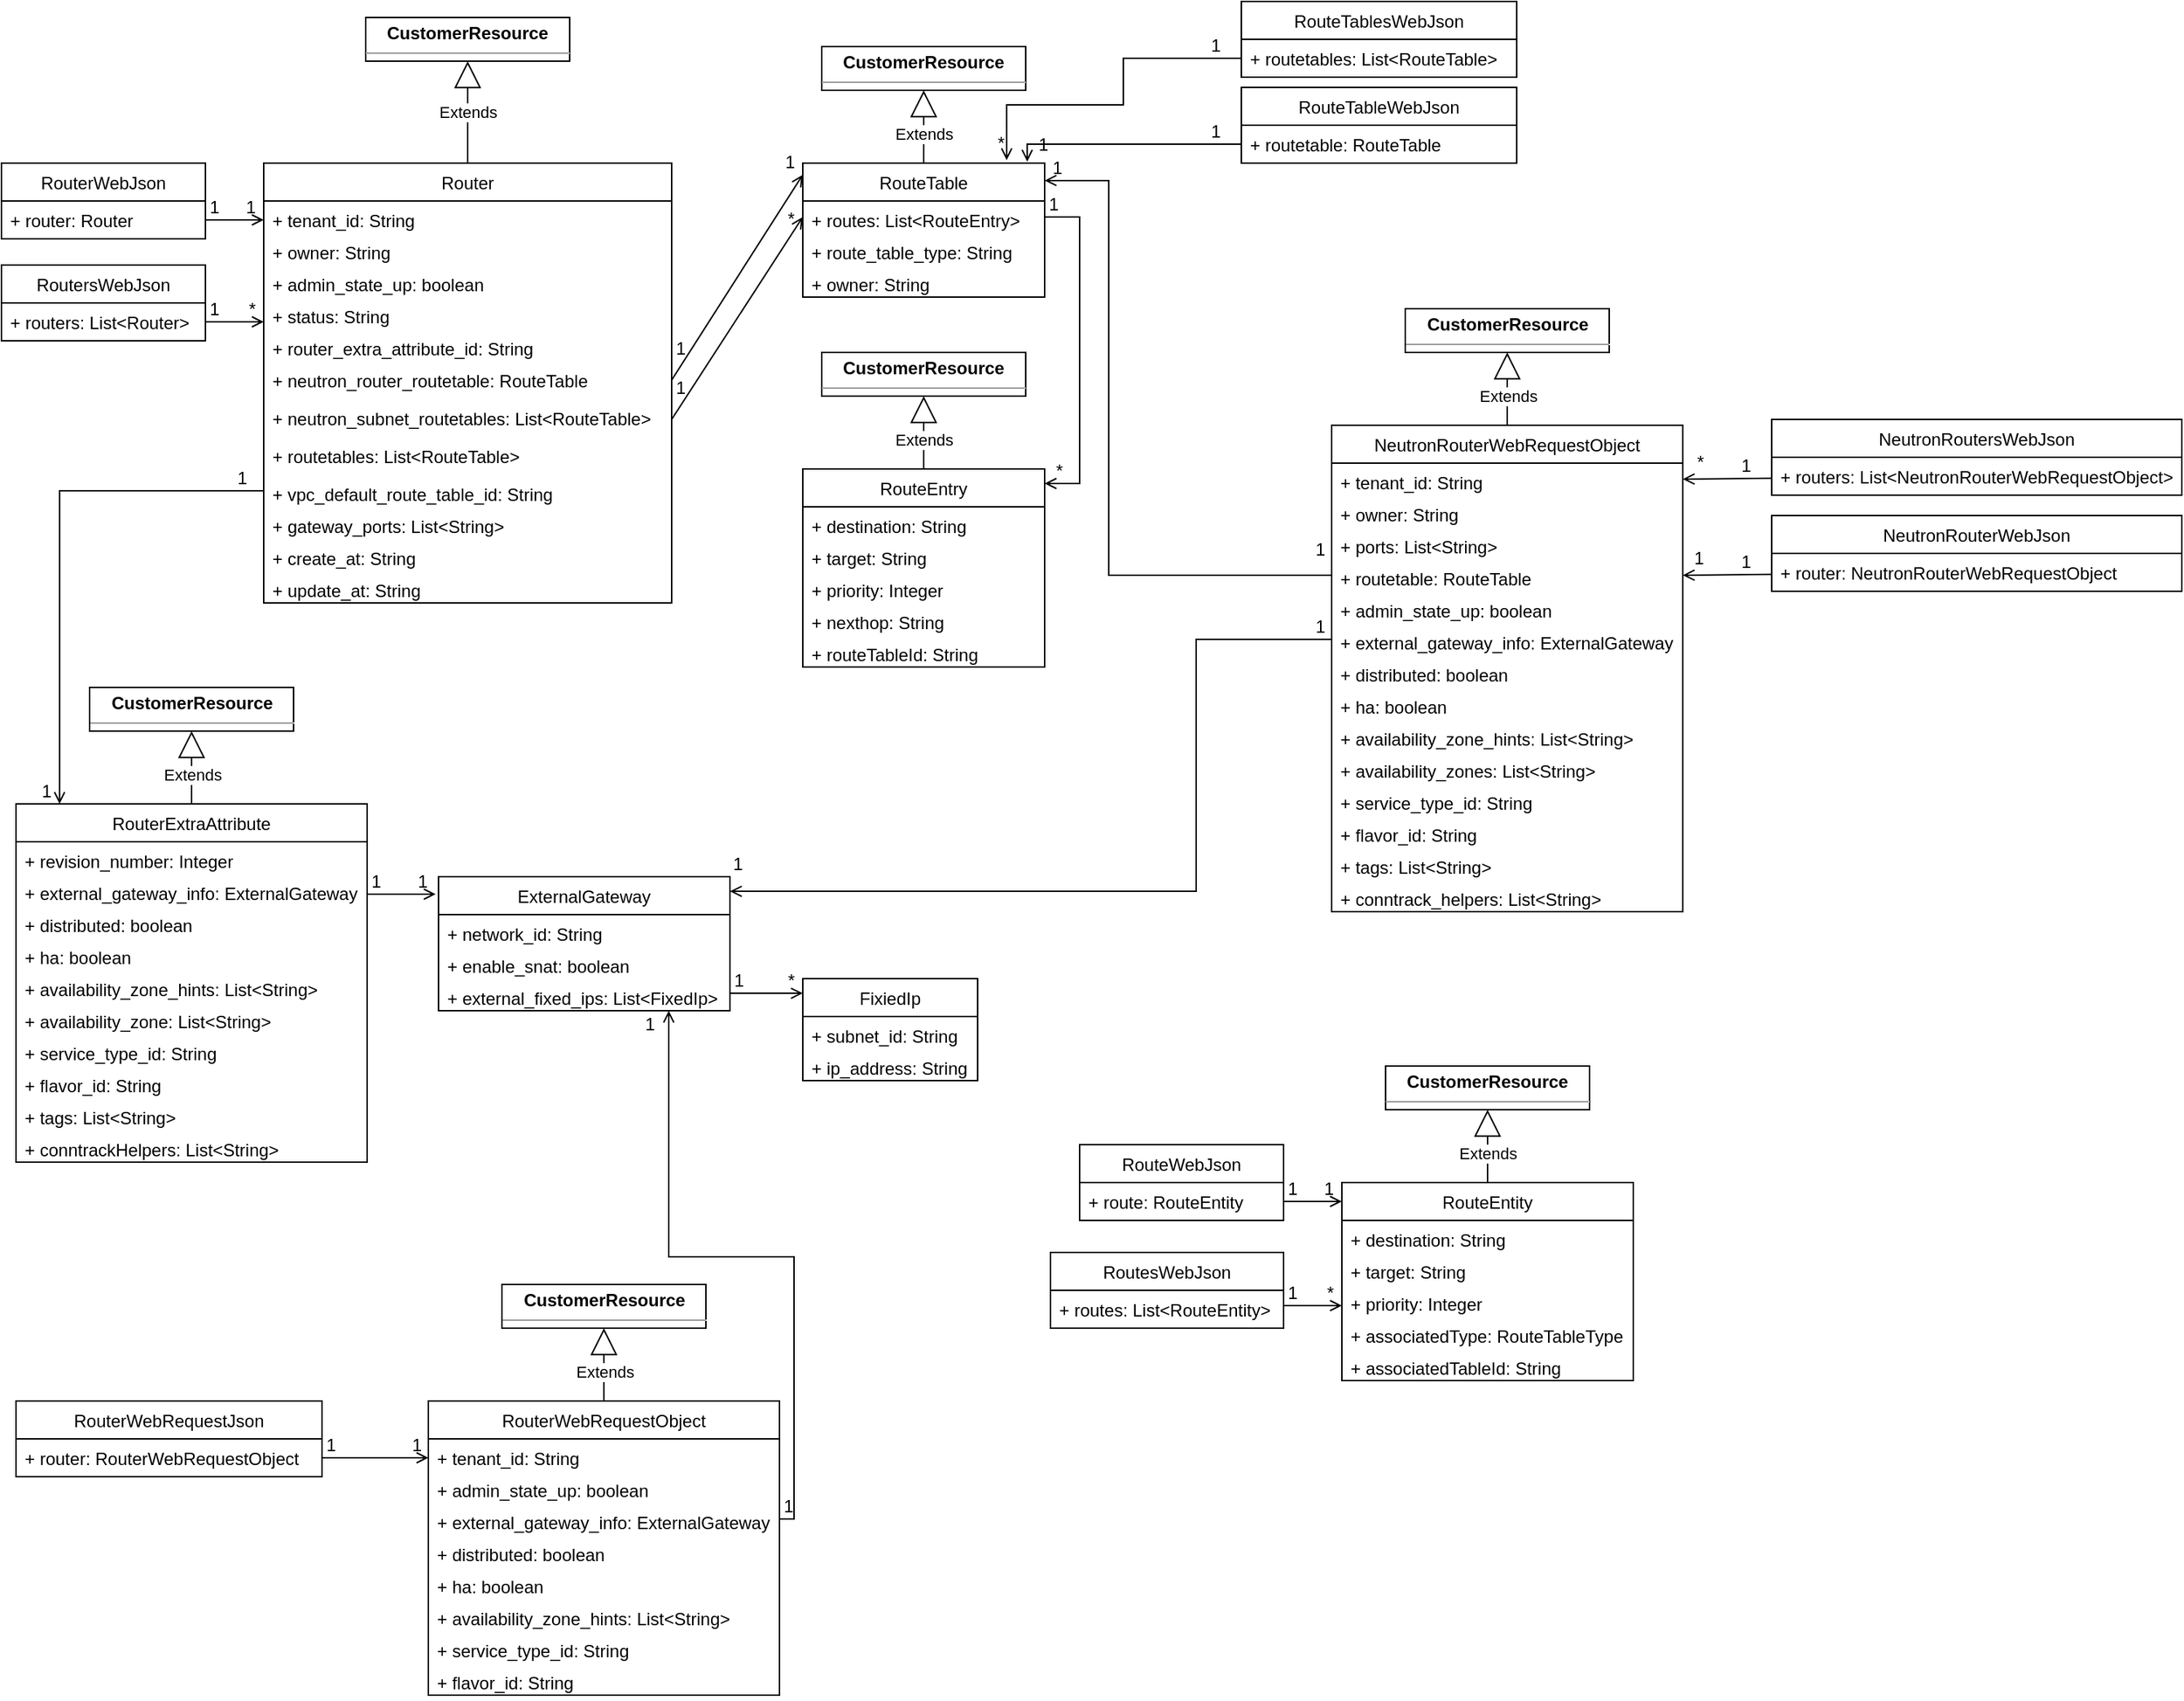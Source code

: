 <mxfile version="13.10.6" type="github">
  <diagram id="DPUrBqZssIUUh1KCcO0Q" name="Page-1">
    <mxGraphModel dx="739" dy="617" grid="1" gridSize="10" guides="1" tooltips="1" connect="1" arrows="1" fold="1" page="1" pageScale="1" pageWidth="850" pageHeight="1100" math="0" shadow="0">
      <root>
        <mxCell id="0" />
        <mxCell id="1" parent="0" />
        <mxCell id="jv4LJTuieP90ry7Ivdzs-1" value="Router" style="swimlane;fontStyle=0;childLayout=stackLayout;horizontal=1;startSize=26;fillColor=none;horizontalStack=0;resizeParent=1;resizeParentMax=0;resizeLast=0;collapsible=1;marginBottom=0;" parent="1" vertex="1">
          <mxGeometry x="220" y="120" width="280" height="302" as="geometry">
            <mxRectangle x="290" y="120" width="80" height="26" as="alternateBounds" />
          </mxGeometry>
        </mxCell>
        <mxCell id="jv4LJTuieP90ry7Ivdzs-8" value="+ tenant_id: String&#xa;" style="text;strokeColor=none;fillColor=none;align=left;verticalAlign=top;spacingLeft=4;spacingRight=4;overflow=hidden;rotatable=0;points=[[0,0.5],[1,0.5]];portConstraint=eastwest;" parent="jv4LJTuieP90ry7Ivdzs-1" vertex="1">
          <mxGeometry y="26" width="280" height="22" as="geometry" />
        </mxCell>
        <mxCell id="jv4LJTuieP90ry7Ivdzs-5" value="+ owner: String&#xa;" style="text;strokeColor=none;fillColor=none;align=left;verticalAlign=top;spacingLeft=4;spacingRight=4;overflow=hidden;rotatable=0;points=[[0,0.5],[1,0.5]];portConstraint=eastwest;" parent="jv4LJTuieP90ry7Ivdzs-1" vertex="1">
          <mxGeometry y="48" width="280" height="22" as="geometry" />
        </mxCell>
        <mxCell id="jv4LJTuieP90ry7Ivdzs-10" value="+ admin_state_up: boolean&#xa;" style="text;strokeColor=none;fillColor=none;align=left;verticalAlign=top;spacingLeft=4;spacingRight=4;overflow=hidden;rotatable=0;points=[[0,0.5],[1,0.5]];portConstraint=eastwest;" parent="jv4LJTuieP90ry7Ivdzs-1" vertex="1">
          <mxGeometry y="70" width="280" height="22" as="geometry" />
        </mxCell>
        <mxCell id="jv4LJTuieP90ry7Ivdzs-9" value="+ status: String&#xa;" style="text;strokeColor=none;fillColor=none;align=left;verticalAlign=top;spacingLeft=4;spacingRight=4;overflow=hidden;rotatable=0;points=[[0,0.5],[1,0.5]];portConstraint=eastwest;" parent="jv4LJTuieP90ry7Ivdzs-1" vertex="1">
          <mxGeometry y="92" width="280" height="22" as="geometry" />
        </mxCell>
        <mxCell id="jv4LJTuieP90ry7Ivdzs-6" value="+ router_extra_attribute_id: String&#xa;" style="text;strokeColor=none;fillColor=none;align=left;verticalAlign=top;spacingLeft=4;spacingRight=4;overflow=hidden;rotatable=0;points=[[0,0.5],[1,0.5]];portConstraint=eastwest;" parent="jv4LJTuieP90ry7Ivdzs-1" vertex="1">
          <mxGeometry y="114" width="280" height="22" as="geometry" />
        </mxCell>
        <mxCell id="jv4LJTuieP90ry7Ivdzs-2" value="+ neutron_router_routetable: RouteTable" style="text;strokeColor=none;fillColor=none;align=left;verticalAlign=top;spacingLeft=4;spacingRight=4;overflow=hidden;rotatable=0;points=[[0,0.5],[1,0.5]];portConstraint=eastwest;" parent="jv4LJTuieP90ry7Ivdzs-1" vertex="1">
          <mxGeometry y="136" width="280" height="26" as="geometry" />
        </mxCell>
        <mxCell id="jv4LJTuieP90ry7Ivdzs-3" value="+ neutron_subnet_routetables: List&lt;RouteTable&gt;" style="text;strokeColor=none;fillColor=none;align=left;verticalAlign=top;spacingLeft=4;spacingRight=4;overflow=hidden;rotatable=0;points=[[0,0.5],[1,0.5]];portConstraint=eastwest;" parent="jv4LJTuieP90ry7Ivdzs-1" vertex="1">
          <mxGeometry y="162" width="280" height="26" as="geometry" />
        </mxCell>
        <mxCell id="Ilx6_ivtB0a4suYtrnis-4" value="+ routetables: List&lt;RouteTable&gt;" style="text;strokeColor=none;fillColor=none;align=left;verticalAlign=top;spacingLeft=4;spacingRight=4;overflow=hidden;rotatable=0;points=[[0,0.5],[1,0.5]];portConstraint=eastwest;" vertex="1" parent="jv4LJTuieP90ry7Ivdzs-1">
          <mxGeometry y="188" width="280" height="26" as="geometry" />
        </mxCell>
        <mxCell id="jv4LJTuieP90ry7Ivdzs-4" value="+ vpc_default_route_table_id: String&#xa;" style="text;strokeColor=none;fillColor=none;align=left;verticalAlign=top;spacingLeft=4;spacingRight=4;overflow=hidden;rotatable=0;points=[[0,0.5],[1,0.5]];portConstraint=eastwest;" parent="jv4LJTuieP90ry7Ivdzs-1" vertex="1">
          <mxGeometry y="214" width="280" height="22" as="geometry" />
        </mxCell>
        <mxCell id="jv4LJTuieP90ry7Ivdzs-7" value="+ gateway_ports: List&lt;String&gt;&#xa;" style="text;strokeColor=none;fillColor=none;align=left;verticalAlign=top;spacingLeft=4;spacingRight=4;overflow=hidden;rotatable=0;points=[[0,0.5],[1,0.5]];portConstraint=eastwest;" parent="jv4LJTuieP90ry7Ivdzs-1" vertex="1">
          <mxGeometry y="236" width="280" height="22" as="geometry" />
        </mxCell>
        <mxCell id="jv4LJTuieP90ry7Ivdzs-32" value="+ create_at: String&#xa;" style="text;strokeColor=none;fillColor=none;align=left;verticalAlign=top;spacingLeft=4;spacingRight=4;overflow=hidden;rotatable=0;points=[[0,0.5],[1,0.5]];portConstraint=eastwest;" parent="jv4LJTuieP90ry7Ivdzs-1" vertex="1">
          <mxGeometry y="258" width="280" height="22" as="geometry" />
        </mxCell>
        <mxCell id="jv4LJTuieP90ry7Ivdzs-33" value="+ update_at: String&#xa;" style="text;strokeColor=none;fillColor=none;align=left;verticalAlign=top;spacingLeft=4;spacingRight=4;overflow=hidden;rotatable=0;points=[[0,0.5],[1,0.5]];portConstraint=eastwest;" parent="jv4LJTuieP90ry7Ivdzs-1" vertex="1">
          <mxGeometry y="280" width="280" height="22" as="geometry" />
        </mxCell>
        <mxCell id="jv4LJTuieP90ry7Ivdzs-34" value="Extends" style="endArrow=block;endSize=16;endFill=0;html=1;exitX=0.5;exitY=0;exitDx=0;exitDy=0;entryX=0.5;entryY=1;entryDx=0;entryDy=0;" parent="1" source="jv4LJTuieP90ry7Ivdzs-1" target="jv4LJTuieP90ry7Ivdzs-40" edge="1">
          <mxGeometry width="160" relative="1" as="geometry">
            <mxPoint x="230" y="30" as="sourcePoint" />
            <mxPoint x="335" y="40" as="targetPoint" />
          </mxGeometry>
        </mxCell>
        <mxCell id="jv4LJTuieP90ry7Ivdzs-35" value="RouterWebJson" style="swimlane;fontStyle=0;childLayout=stackLayout;horizontal=1;startSize=26;fillColor=none;horizontalStack=0;resizeParent=1;resizeParentMax=0;resizeLast=0;collapsible=1;marginBottom=0;" parent="1" vertex="1">
          <mxGeometry x="40" y="120" width="140" height="52" as="geometry" />
        </mxCell>
        <mxCell id="jv4LJTuieP90ry7Ivdzs-36" value="+ router: Router" style="text;strokeColor=none;fillColor=none;align=left;verticalAlign=top;spacingLeft=4;spacingRight=4;overflow=hidden;rotatable=0;points=[[0,0.5],[1,0.5]];portConstraint=eastwest;" parent="jv4LJTuieP90ry7Ivdzs-35" vertex="1">
          <mxGeometry y="26" width="140" height="26" as="geometry" />
        </mxCell>
        <mxCell id="jv4LJTuieP90ry7Ivdzs-37" value="" style="endArrow=open;shadow=0;strokeWidth=1;rounded=0;endFill=1;edgeStyle=elbowEdgeStyle;elbow=vertical;" parent="1" source="jv4LJTuieP90ry7Ivdzs-36" target="jv4LJTuieP90ry7Ivdzs-1" edge="1">
          <mxGeometry x="0.5" y="41" relative="1" as="geometry">
            <mxPoint x="90" y="200" as="sourcePoint" />
            <mxPoint x="190" y="200" as="targetPoint" />
            <mxPoint x="-40" y="32" as="offset" />
            <Array as="points">
              <mxPoint x="190" y="159" />
              <mxPoint x="180" y="180" />
              <mxPoint x="200" y="159" />
              <mxPoint x="190" y="139" />
              <mxPoint x="210" y="85" />
            </Array>
          </mxGeometry>
        </mxCell>
        <mxCell id="jv4LJTuieP90ry7Ivdzs-38" value="1" style="resizable=0;align=left;verticalAlign=bottom;labelBackgroundColor=none;fontSize=12;" parent="jv4LJTuieP90ry7Ivdzs-37" connectable="0" vertex="1">
          <mxGeometry x="-1" relative="1" as="geometry">
            <mxPoint x="1" as="offset" />
          </mxGeometry>
        </mxCell>
        <mxCell id="jv4LJTuieP90ry7Ivdzs-39" value="1" style="resizable=0;align=right;verticalAlign=bottom;labelBackgroundColor=none;fontSize=12;" parent="jv4LJTuieP90ry7Ivdzs-37" connectable="0" vertex="1">
          <mxGeometry x="1" relative="1" as="geometry">
            <mxPoint x="-4" as="offset" />
          </mxGeometry>
        </mxCell>
        <mxCell id="jv4LJTuieP90ry7Ivdzs-40" value="&lt;p style=&quot;margin: 0px ; margin-top: 4px ; text-align: center&quot;&gt;&lt;b&gt;CustomerResource&lt;/b&gt;&lt;/p&gt;&lt;hr size=&quot;1&quot;&gt;&lt;div style=&quot;height: 2px&quot;&gt;&lt;/div&gt;" style="verticalAlign=top;align=left;overflow=fill;fontSize=12;fontFamily=Helvetica;html=1;" parent="1" vertex="1">
          <mxGeometry x="290" y="20" width="140" height="30" as="geometry" />
        </mxCell>
        <mxCell id="jv4LJTuieP90ry7Ivdzs-41" value="RoutersWebJson" style="swimlane;fontStyle=0;childLayout=stackLayout;horizontal=1;startSize=26;fillColor=none;horizontalStack=0;resizeParent=1;resizeParentMax=0;resizeLast=0;collapsible=1;marginBottom=0;" parent="1" vertex="1">
          <mxGeometry x="40" y="190" width="140" height="52" as="geometry" />
        </mxCell>
        <mxCell id="jv4LJTuieP90ry7Ivdzs-42" value="+ routers: List&lt;Router&gt;" style="text;strokeColor=none;fillColor=none;align=left;verticalAlign=top;spacingLeft=4;spacingRight=4;overflow=hidden;rotatable=0;points=[[0,0.5],[1,0.5]];portConstraint=eastwest;" parent="jv4LJTuieP90ry7Ivdzs-41" vertex="1">
          <mxGeometry y="26" width="140" height="26" as="geometry" />
        </mxCell>
        <mxCell id="jv4LJTuieP90ry7Ivdzs-43" value="" style="endArrow=open;shadow=0;strokeWidth=1;rounded=0;endFill=1;edgeStyle=elbowEdgeStyle;elbow=vertical;" parent="1" source="jv4LJTuieP90ry7Ivdzs-42" edge="1" target="jv4LJTuieP90ry7Ivdzs-9">
          <mxGeometry x="0.5" y="41" relative="1" as="geometry">
            <mxPoint x="190" y="139" as="sourcePoint" />
            <mxPoint x="220" y="229" as="targetPoint" />
            <mxPoint x="-40" y="32" as="offset" />
            <Array as="points">
              <mxPoint x="210" y="229" />
              <mxPoint x="190" y="160" />
              <mxPoint x="210" y="139" />
              <mxPoint x="200" y="119" />
              <mxPoint x="220" y="65" />
            </Array>
          </mxGeometry>
        </mxCell>
        <mxCell id="jv4LJTuieP90ry7Ivdzs-44" value="1" style="resizable=0;align=left;verticalAlign=bottom;labelBackgroundColor=none;fontSize=12;" parent="jv4LJTuieP90ry7Ivdzs-43" connectable="0" vertex="1">
          <mxGeometry x="-1" relative="1" as="geometry">
            <mxPoint x="1" as="offset" />
          </mxGeometry>
        </mxCell>
        <mxCell id="jv4LJTuieP90ry7Ivdzs-45" value="*" style="resizable=0;align=right;verticalAlign=bottom;labelBackgroundColor=none;fontSize=12;" parent="jv4LJTuieP90ry7Ivdzs-43" connectable="0" vertex="1">
          <mxGeometry x="1" relative="1" as="geometry">
            <mxPoint x="-4" as="offset" />
          </mxGeometry>
        </mxCell>
        <mxCell id="jv4LJTuieP90ry7Ivdzs-48" value="RouteTable" style="swimlane;fontStyle=0;childLayout=stackLayout;horizontal=1;startSize=26;fillColor=none;horizontalStack=0;resizeParent=1;resizeParentMax=0;resizeLast=0;collapsible=1;marginBottom=0;" parent="1" vertex="1">
          <mxGeometry x="590" y="120" width="166" height="92" as="geometry">
            <mxRectangle x="290" y="120" width="80" height="26" as="alternateBounds" />
          </mxGeometry>
        </mxCell>
        <mxCell id="jv4LJTuieP90ry7Ivdzs-64" value="+ routes: List&lt;RouteEntry&gt;&#xa;" style="text;strokeColor=none;fillColor=none;align=left;verticalAlign=top;spacingLeft=4;spacingRight=4;overflow=hidden;rotatable=0;points=[[0,0.5],[1,0.5]];portConstraint=eastwest;" parent="jv4LJTuieP90ry7Ivdzs-48" vertex="1">
          <mxGeometry y="26" width="166" height="22" as="geometry" />
        </mxCell>
        <mxCell id="jv4LJTuieP90ry7Ivdzs-49" value="+ route_table_type: String&#xa;" style="text;strokeColor=none;fillColor=none;align=left;verticalAlign=top;spacingLeft=4;spacingRight=4;overflow=hidden;rotatable=0;points=[[0,0.5],[1,0.5]];portConstraint=eastwest;" parent="jv4LJTuieP90ry7Ivdzs-48" vertex="1">
          <mxGeometry y="48" width="166" height="22" as="geometry" />
        </mxCell>
        <mxCell id="jv4LJTuieP90ry7Ivdzs-50" value="+ owner: String&#xa;" style="text;strokeColor=none;fillColor=none;align=left;verticalAlign=top;spacingLeft=4;spacingRight=4;overflow=hidden;rotatable=0;points=[[0,0.5],[1,0.5]];portConstraint=eastwest;" parent="jv4LJTuieP90ry7Ivdzs-48" vertex="1">
          <mxGeometry y="70" width="166" height="22" as="geometry" />
        </mxCell>
        <mxCell id="jv4LJTuieP90ry7Ivdzs-60" value="Extends" style="endArrow=block;endSize=16;endFill=0;html=1;exitX=0.5;exitY=0;exitDx=0;exitDy=0;entryX=0.5;entryY=1;entryDx=0;entryDy=0;" parent="1" source="jv4LJTuieP90ry7Ivdzs-48" target="jv4LJTuieP90ry7Ivdzs-62" edge="1">
          <mxGeometry x="-0.2" width="160" relative="1" as="geometry">
            <mxPoint x="543" y="50" as="sourcePoint" />
            <mxPoint x="648" y="60" as="targetPoint" />
            <mxPoint as="offset" />
          </mxGeometry>
        </mxCell>
        <mxCell id="jv4LJTuieP90ry7Ivdzs-62" value="&lt;p style=&quot;margin: 0px ; margin-top: 4px ; text-align: center&quot;&gt;&lt;b&gt;CustomerResource&lt;/b&gt;&lt;/p&gt;&lt;hr size=&quot;1&quot;&gt;&lt;div style=&quot;height: 2px&quot;&gt;&lt;/div&gt;" style="verticalAlign=top;align=left;overflow=fill;fontSize=12;fontFamily=Helvetica;html=1;" parent="1" vertex="1">
          <mxGeometry x="603" y="40" width="140" height="30" as="geometry" />
        </mxCell>
        <mxCell id="jv4LJTuieP90ry7Ivdzs-65" value="RouteEntry" style="swimlane;fontStyle=0;childLayout=stackLayout;horizontal=1;startSize=26;fillColor=none;horizontalStack=0;resizeParent=1;resizeParentMax=0;resizeLast=0;collapsible=1;marginBottom=0;" parent="1" vertex="1">
          <mxGeometry x="590" y="330" width="166" height="136" as="geometry">
            <mxRectangle x="290" y="120" width="80" height="26" as="alternateBounds" />
          </mxGeometry>
        </mxCell>
        <mxCell id="jv4LJTuieP90ry7Ivdzs-66" value="+ destination: String&#xa;" style="text;strokeColor=none;fillColor=none;align=left;verticalAlign=top;spacingLeft=4;spacingRight=4;overflow=hidden;rotatable=0;points=[[0,0.5],[1,0.5]];portConstraint=eastwest;" parent="jv4LJTuieP90ry7Ivdzs-65" vertex="1">
          <mxGeometry y="26" width="166" height="22" as="geometry" />
        </mxCell>
        <mxCell id="jv4LJTuieP90ry7Ivdzs-67" value="+ target: String&#xa;" style="text;strokeColor=none;fillColor=none;align=left;verticalAlign=top;spacingLeft=4;spacingRight=4;overflow=hidden;rotatable=0;points=[[0,0.5],[1,0.5]];portConstraint=eastwest;" parent="jv4LJTuieP90ry7Ivdzs-65" vertex="1">
          <mxGeometry y="48" width="166" height="22" as="geometry" />
        </mxCell>
        <mxCell id="jv4LJTuieP90ry7Ivdzs-68" value="+ priority: Integer&#xa;" style="text;strokeColor=none;fillColor=none;align=left;verticalAlign=top;spacingLeft=4;spacingRight=4;overflow=hidden;rotatable=0;points=[[0,0.5],[1,0.5]];portConstraint=eastwest;" parent="jv4LJTuieP90ry7Ivdzs-65" vertex="1">
          <mxGeometry y="70" width="166" height="22" as="geometry" />
        </mxCell>
        <mxCell id="jv4LJTuieP90ry7Ivdzs-72" value="+ nexthop: String&#xa;" style="text;strokeColor=none;fillColor=none;align=left;verticalAlign=top;spacingLeft=4;spacingRight=4;overflow=hidden;rotatable=0;points=[[0,0.5],[1,0.5]];portConstraint=eastwest;" parent="jv4LJTuieP90ry7Ivdzs-65" vertex="1">
          <mxGeometry y="92" width="166" height="22" as="geometry" />
        </mxCell>
        <mxCell id="jv4LJTuieP90ry7Ivdzs-71" value="+ routeTableId: String&#xa;" style="text;strokeColor=none;fillColor=none;align=left;verticalAlign=top;spacingLeft=4;spacingRight=4;overflow=hidden;rotatable=0;points=[[0,0.5],[1,0.5]];portConstraint=eastwest;" parent="jv4LJTuieP90ry7Ivdzs-65" vertex="1">
          <mxGeometry y="114" width="166" height="22" as="geometry" />
        </mxCell>
        <mxCell id="jv4LJTuieP90ry7Ivdzs-69" value="Extends" style="endArrow=block;endSize=16;endFill=0;html=1;exitX=0.5;exitY=0;exitDx=0;exitDy=0;entryX=0.5;entryY=1;entryDx=0;entryDy=0;" parent="1" source="jv4LJTuieP90ry7Ivdzs-65" target="jv4LJTuieP90ry7Ivdzs-70" edge="1">
          <mxGeometry x="-0.2" width="160" relative="1" as="geometry">
            <mxPoint x="543" y="260" as="sourcePoint" />
            <mxPoint x="648" y="270" as="targetPoint" />
            <mxPoint as="offset" />
          </mxGeometry>
        </mxCell>
        <mxCell id="jv4LJTuieP90ry7Ivdzs-70" value="&lt;p style=&quot;margin: 0px ; margin-top: 4px ; text-align: center&quot;&gt;&lt;b&gt;CustomerResource&lt;/b&gt;&lt;/p&gt;&lt;hr size=&quot;1&quot;&gt;&lt;div style=&quot;height: 2px&quot;&gt;&lt;/div&gt;" style="verticalAlign=top;align=left;overflow=fill;fontSize=12;fontFamily=Helvetica;html=1;" parent="1" vertex="1">
          <mxGeometry x="603" y="250" width="140" height="30" as="geometry" />
        </mxCell>
        <mxCell id="jv4LJTuieP90ry7Ivdzs-73" value="RouterExtraAttribute" style="swimlane;fontStyle=0;childLayout=stackLayout;horizontal=1;startSize=26;fillColor=none;horizontalStack=0;resizeParent=1;resizeParentMax=0;resizeLast=0;collapsible=1;marginBottom=0;" parent="1" vertex="1">
          <mxGeometry x="50" y="560" width="241" height="246" as="geometry">
            <mxRectangle x="290" y="120" width="80" height="26" as="alternateBounds" />
          </mxGeometry>
        </mxCell>
        <mxCell id="jv4LJTuieP90ry7Ivdzs-74" value="+ revision_number: Integer&#xa;" style="text;strokeColor=none;fillColor=none;align=left;verticalAlign=top;spacingLeft=4;spacingRight=4;overflow=hidden;rotatable=0;points=[[0,0.5],[1,0.5]];portConstraint=eastwest;" parent="jv4LJTuieP90ry7Ivdzs-73" vertex="1">
          <mxGeometry y="26" width="241" height="22" as="geometry" />
        </mxCell>
        <mxCell id="jv4LJTuieP90ry7Ivdzs-75" value="+ external_gateway_info: ExternalGateway&#xa;" style="text;strokeColor=none;fillColor=none;align=left;verticalAlign=top;spacingLeft=4;spacingRight=4;overflow=hidden;rotatable=0;points=[[0,0.5],[1,0.5]];portConstraint=eastwest;" parent="jv4LJTuieP90ry7Ivdzs-73" vertex="1">
          <mxGeometry y="48" width="241" height="22" as="geometry" />
        </mxCell>
        <mxCell id="jv4LJTuieP90ry7Ivdzs-76" value="+ distributed: boolean&#xa;" style="text;strokeColor=none;fillColor=none;align=left;verticalAlign=top;spacingLeft=4;spacingRight=4;overflow=hidden;rotatable=0;points=[[0,0.5],[1,0.5]];portConstraint=eastwest;" parent="jv4LJTuieP90ry7Ivdzs-73" vertex="1">
          <mxGeometry y="70" width="241" height="22" as="geometry" />
        </mxCell>
        <mxCell id="jv4LJTuieP90ry7Ivdzs-77" value="+ ha: boolean&#xa;" style="text;strokeColor=none;fillColor=none;align=left;verticalAlign=top;spacingLeft=4;spacingRight=4;overflow=hidden;rotatable=0;points=[[0,0.5],[1,0.5]];portConstraint=eastwest;" parent="jv4LJTuieP90ry7Ivdzs-73" vertex="1">
          <mxGeometry y="92" width="241" height="22" as="geometry" />
        </mxCell>
        <mxCell id="jv4LJTuieP90ry7Ivdzs-78" value="+ availability_zone_hints: List&lt;String&gt;&#xa;" style="text;strokeColor=none;fillColor=none;align=left;verticalAlign=top;spacingLeft=4;spacingRight=4;overflow=hidden;rotatable=0;points=[[0,0.5],[1,0.5]];portConstraint=eastwest;" parent="jv4LJTuieP90ry7Ivdzs-73" vertex="1">
          <mxGeometry y="114" width="241" height="22" as="geometry" />
        </mxCell>
        <mxCell id="jv4LJTuieP90ry7Ivdzs-81" value="+ availability_zone: List&lt;String&gt;&#xa;" style="text;strokeColor=none;fillColor=none;align=left;verticalAlign=top;spacingLeft=4;spacingRight=4;overflow=hidden;rotatable=0;points=[[0,0.5],[1,0.5]];portConstraint=eastwest;" parent="jv4LJTuieP90ry7Ivdzs-73" vertex="1">
          <mxGeometry y="136" width="241" height="22" as="geometry" />
        </mxCell>
        <mxCell id="jv4LJTuieP90ry7Ivdzs-82" value="+ service_type_id: String&#xa;" style="text;strokeColor=none;fillColor=none;align=left;verticalAlign=top;spacingLeft=4;spacingRight=4;overflow=hidden;rotatable=0;points=[[0,0.5],[1,0.5]];portConstraint=eastwest;" parent="jv4LJTuieP90ry7Ivdzs-73" vertex="1">
          <mxGeometry y="158" width="241" height="22" as="geometry" />
        </mxCell>
        <mxCell id="jv4LJTuieP90ry7Ivdzs-83" value="+ flavor_id: String&#xa;" style="text;strokeColor=none;fillColor=none;align=left;verticalAlign=top;spacingLeft=4;spacingRight=4;overflow=hidden;rotatable=0;points=[[0,0.5],[1,0.5]];portConstraint=eastwest;" parent="jv4LJTuieP90ry7Ivdzs-73" vertex="1">
          <mxGeometry y="180" width="241" height="22" as="geometry" />
        </mxCell>
        <mxCell id="jv4LJTuieP90ry7Ivdzs-84" value="+ tags: List&lt;String&gt;&#xa;" style="text;strokeColor=none;fillColor=none;align=left;verticalAlign=top;spacingLeft=4;spacingRight=4;overflow=hidden;rotatable=0;points=[[0,0.5],[1,0.5]];portConstraint=eastwest;" parent="jv4LJTuieP90ry7Ivdzs-73" vertex="1">
          <mxGeometry y="202" width="241" height="22" as="geometry" />
        </mxCell>
        <mxCell id="jv4LJTuieP90ry7Ivdzs-85" value="+ conntrackHelpers: List&lt;String&gt;&#xa;" style="text;strokeColor=none;fillColor=none;align=left;verticalAlign=top;spacingLeft=4;spacingRight=4;overflow=hidden;rotatable=0;points=[[0,0.5],[1,0.5]];portConstraint=eastwest;" parent="jv4LJTuieP90ry7Ivdzs-73" vertex="1">
          <mxGeometry y="224" width="241" height="22" as="geometry" />
        </mxCell>
        <mxCell id="jv4LJTuieP90ry7Ivdzs-79" value="Extends" style="endArrow=block;endSize=16;endFill=0;html=1;exitX=0.5;exitY=0;exitDx=0;exitDy=0;entryX=0.5;entryY=1;entryDx=0;entryDy=0;" parent="1" source="jv4LJTuieP90ry7Ivdzs-73" target="jv4LJTuieP90ry7Ivdzs-80" edge="1">
          <mxGeometry x="-0.2" width="160" relative="1" as="geometry">
            <mxPoint x="40.5" y="490" as="sourcePoint" />
            <mxPoint x="145.5" y="500" as="targetPoint" />
            <mxPoint as="offset" />
          </mxGeometry>
        </mxCell>
        <mxCell id="jv4LJTuieP90ry7Ivdzs-80" value="&lt;p style=&quot;margin: 0px ; margin-top: 4px ; text-align: center&quot;&gt;&lt;b&gt;CustomerResource&lt;/b&gt;&lt;/p&gt;&lt;hr size=&quot;1&quot;&gt;&lt;div style=&quot;height: 2px&quot;&gt;&lt;/div&gt;" style="verticalAlign=top;align=left;overflow=fill;fontSize=12;fontFamily=Helvetica;html=1;" parent="1" vertex="1">
          <mxGeometry x="100.5" y="480" width="140" height="30" as="geometry" />
        </mxCell>
        <mxCell id="jv4LJTuieP90ry7Ivdzs-86" value="ExternalGateway" style="swimlane;fontStyle=0;childLayout=stackLayout;horizontal=1;startSize=26;fillColor=none;horizontalStack=0;resizeParent=1;resizeParentMax=0;resizeLast=0;collapsible=1;marginBottom=0;" parent="1" vertex="1">
          <mxGeometry x="340" y="610" width="200" height="92" as="geometry">
            <mxRectangle x="290" y="120" width="80" height="26" as="alternateBounds" />
          </mxGeometry>
        </mxCell>
        <mxCell id="jv4LJTuieP90ry7Ivdzs-87" value="+ network_id: String&#xa;" style="text;strokeColor=none;fillColor=none;align=left;verticalAlign=top;spacingLeft=4;spacingRight=4;overflow=hidden;rotatable=0;points=[[0,0.5],[1,0.5]];portConstraint=eastwest;" parent="jv4LJTuieP90ry7Ivdzs-86" vertex="1">
          <mxGeometry y="26" width="200" height="22" as="geometry" />
        </mxCell>
        <mxCell id="jv4LJTuieP90ry7Ivdzs-88" value="+ enable_snat: boolean&#xa;" style="text;strokeColor=none;fillColor=none;align=left;verticalAlign=top;spacingLeft=4;spacingRight=4;overflow=hidden;rotatable=0;points=[[0,0.5],[1,0.5]];portConstraint=eastwest;" parent="jv4LJTuieP90ry7Ivdzs-86" vertex="1">
          <mxGeometry y="48" width="200" height="22" as="geometry" />
        </mxCell>
        <mxCell id="jv4LJTuieP90ry7Ivdzs-89" value="+ external_fixed_ips: List&lt;FixedIp&gt;&#xa;" style="text;strokeColor=none;fillColor=none;align=left;verticalAlign=top;spacingLeft=4;spacingRight=4;overflow=hidden;rotatable=0;points=[[0,0.5],[1,0.5]];portConstraint=eastwest;" parent="jv4LJTuieP90ry7Ivdzs-86" vertex="1">
          <mxGeometry y="70" width="200" height="22" as="geometry" />
        </mxCell>
        <mxCell id="jv4LJTuieP90ry7Ivdzs-92" value="FixiedIp" style="swimlane;fontStyle=0;childLayout=stackLayout;horizontal=1;startSize=26;fillColor=none;horizontalStack=0;resizeParent=1;resizeParentMax=0;resizeLast=0;collapsible=1;marginBottom=0;" parent="1" vertex="1">
          <mxGeometry x="590" y="680" width="120" height="70" as="geometry">
            <mxRectangle x="290" y="120" width="80" height="26" as="alternateBounds" />
          </mxGeometry>
        </mxCell>
        <mxCell id="jv4LJTuieP90ry7Ivdzs-93" value="+ subnet_id: String&#xa;" style="text;strokeColor=none;fillColor=none;align=left;verticalAlign=top;spacingLeft=4;spacingRight=4;overflow=hidden;rotatable=0;points=[[0,0.5],[1,0.5]];portConstraint=eastwest;" parent="jv4LJTuieP90ry7Ivdzs-92" vertex="1">
          <mxGeometry y="26" width="120" height="22" as="geometry" />
        </mxCell>
        <mxCell id="jv4LJTuieP90ry7Ivdzs-94" value="+ ip_address: String&#xa;" style="text;strokeColor=none;fillColor=none;align=left;verticalAlign=top;spacingLeft=4;spacingRight=4;overflow=hidden;rotatable=0;points=[[0,0.5],[1,0.5]];portConstraint=eastwest;" parent="jv4LJTuieP90ry7Ivdzs-92" vertex="1">
          <mxGeometry y="48" width="120" height="22" as="geometry" />
        </mxCell>
        <mxCell id="jv4LJTuieP90ry7Ivdzs-96" value="RouterWebRequestObject" style="swimlane;fontStyle=0;childLayout=stackLayout;horizontal=1;startSize=26;fillColor=none;horizontalStack=0;resizeParent=1;resizeParentMax=0;resizeLast=0;collapsible=1;marginBottom=0;" parent="1" vertex="1">
          <mxGeometry x="333" y="970" width="241" height="202" as="geometry">
            <mxRectangle x="290" y="120" width="80" height="26" as="alternateBounds" />
          </mxGeometry>
        </mxCell>
        <mxCell id="jv4LJTuieP90ry7Ivdzs-97" value="+ tenant_id: String&#xa;" style="text;strokeColor=none;fillColor=none;align=left;verticalAlign=top;spacingLeft=4;spacingRight=4;overflow=hidden;rotatable=0;points=[[0,0.5],[1,0.5]];portConstraint=eastwest;" parent="jv4LJTuieP90ry7Ivdzs-96" vertex="1">
          <mxGeometry y="26" width="241" height="22" as="geometry" />
        </mxCell>
        <mxCell id="jv4LJTuieP90ry7Ivdzs-98" value="+ admin_state_up: boolean&#xa;" style="text;strokeColor=none;fillColor=none;align=left;verticalAlign=top;spacingLeft=4;spacingRight=4;overflow=hidden;rotatable=0;points=[[0,0.5],[1,0.5]];portConstraint=eastwest;" parent="jv4LJTuieP90ry7Ivdzs-96" vertex="1">
          <mxGeometry y="48" width="241" height="22" as="geometry" />
        </mxCell>
        <mxCell id="jv4LJTuieP90ry7Ivdzs-99" value="+ external_gateway_info: ExternalGateway&#xa;" style="text;strokeColor=none;fillColor=none;align=left;verticalAlign=top;spacingLeft=4;spacingRight=4;overflow=hidden;rotatable=0;points=[[0,0.5],[1,0.5]];portConstraint=eastwest;" parent="jv4LJTuieP90ry7Ivdzs-96" vertex="1">
          <mxGeometry y="70" width="241" height="22" as="geometry" />
        </mxCell>
        <mxCell id="jv4LJTuieP90ry7Ivdzs-105" value="+ distributed: boolean&#xa;" style="text;strokeColor=none;fillColor=none;align=left;verticalAlign=top;spacingLeft=4;spacingRight=4;overflow=hidden;rotatable=0;points=[[0,0.5],[1,0.5]];portConstraint=eastwest;" parent="jv4LJTuieP90ry7Ivdzs-96" vertex="1">
          <mxGeometry y="92" width="241" height="22" as="geometry" />
        </mxCell>
        <mxCell id="jv4LJTuieP90ry7Ivdzs-100" value="+ ha: boolean&#xa;" style="text;strokeColor=none;fillColor=none;align=left;verticalAlign=top;spacingLeft=4;spacingRight=4;overflow=hidden;rotatable=0;points=[[0,0.5],[1,0.5]];portConstraint=eastwest;" parent="jv4LJTuieP90ry7Ivdzs-96" vertex="1">
          <mxGeometry y="114" width="241" height="22" as="geometry" />
        </mxCell>
        <mxCell id="jv4LJTuieP90ry7Ivdzs-101" value="+ availability_zone_hints: List&lt;String&gt;&#xa;" style="text;strokeColor=none;fillColor=none;align=left;verticalAlign=top;spacingLeft=4;spacingRight=4;overflow=hidden;rotatable=0;points=[[0,0.5],[1,0.5]];portConstraint=eastwest;" parent="jv4LJTuieP90ry7Ivdzs-96" vertex="1">
          <mxGeometry y="136" width="241" height="22" as="geometry" />
        </mxCell>
        <mxCell id="jv4LJTuieP90ry7Ivdzs-103" value="+ service_type_id: String&#xa;" style="text;strokeColor=none;fillColor=none;align=left;verticalAlign=top;spacingLeft=4;spacingRight=4;overflow=hidden;rotatable=0;points=[[0,0.5],[1,0.5]];portConstraint=eastwest;" parent="jv4LJTuieP90ry7Ivdzs-96" vertex="1">
          <mxGeometry y="158" width="241" height="22" as="geometry" />
        </mxCell>
        <mxCell id="jv4LJTuieP90ry7Ivdzs-104" value="+ flavor_id: String&#xa;" style="text;strokeColor=none;fillColor=none;align=left;verticalAlign=top;spacingLeft=4;spacingRight=4;overflow=hidden;rotatable=0;points=[[0,0.5],[1,0.5]];portConstraint=eastwest;" parent="jv4LJTuieP90ry7Ivdzs-96" vertex="1">
          <mxGeometry y="180" width="241" height="22" as="geometry" />
        </mxCell>
        <mxCell id="jv4LJTuieP90ry7Ivdzs-107" value="Extends" style="endArrow=block;endSize=16;endFill=0;html=1;exitX=0.5;exitY=0;exitDx=0;exitDy=0;entryX=0.5;entryY=1;entryDx=0;entryDy=0;" parent="1" source="jv4LJTuieP90ry7Ivdzs-96" target="jv4LJTuieP90ry7Ivdzs-108" edge="1">
          <mxGeometry x="-0.2" width="160" relative="1" as="geometry">
            <mxPoint x="323.5" y="900" as="sourcePoint" />
            <mxPoint x="428.5" y="910" as="targetPoint" />
            <mxPoint as="offset" />
          </mxGeometry>
        </mxCell>
        <mxCell id="jv4LJTuieP90ry7Ivdzs-108" value="&lt;p style=&quot;margin: 0px ; margin-top: 4px ; text-align: center&quot;&gt;&lt;b&gt;CustomerResource&lt;/b&gt;&lt;/p&gt;&lt;hr size=&quot;1&quot;&gt;&lt;div style=&quot;height: 2px&quot;&gt;&lt;/div&gt;" style="verticalAlign=top;align=left;overflow=fill;fontSize=12;fontFamily=Helvetica;html=1;" parent="1" vertex="1">
          <mxGeometry x="383.5" y="890" width="140" height="30" as="geometry" />
        </mxCell>
        <mxCell id="jv4LJTuieP90ry7Ivdzs-110" value="RouterWebRequestJson" style="swimlane;fontStyle=0;childLayout=stackLayout;horizontal=1;startSize=26;fillColor=none;horizontalStack=0;resizeParent=1;resizeParentMax=0;resizeLast=0;collapsible=1;marginBottom=0;" parent="1" vertex="1">
          <mxGeometry x="50" y="970" width="210" height="52" as="geometry" />
        </mxCell>
        <mxCell id="jv4LJTuieP90ry7Ivdzs-111" value="+ router: RouterWebRequestObject" style="text;strokeColor=none;fillColor=none;align=left;verticalAlign=top;spacingLeft=4;spacingRight=4;overflow=hidden;rotatable=0;points=[[0,0.5],[1,0.5]];portConstraint=eastwest;" parent="jv4LJTuieP90ry7Ivdzs-110" vertex="1">
          <mxGeometry y="26" width="210" height="26" as="geometry" />
        </mxCell>
        <mxCell id="jv4LJTuieP90ry7Ivdzs-112" value="" style="endArrow=open;shadow=0;strokeWidth=1;rounded=0;endFill=1;edgeStyle=elbowEdgeStyle;elbow=vertical;" parent="1" source="jv4LJTuieP90ry7Ivdzs-111" target="jv4LJTuieP90ry7Ivdzs-97" edge="1">
          <mxGeometry x="0.5" y="41" relative="1" as="geometry">
            <mxPoint x="100" y="1050" as="sourcePoint" />
            <mxPoint x="250" y="1009" as="targetPoint" />
            <mxPoint x="-40" y="32" as="offset" />
            <Array as="points">
              <mxPoint x="200" y="1009" />
              <mxPoint x="190" y="1030" />
              <mxPoint x="210" y="1009" />
              <mxPoint x="200" y="989" />
              <mxPoint x="220" y="935" />
            </Array>
          </mxGeometry>
        </mxCell>
        <mxCell id="jv4LJTuieP90ry7Ivdzs-113" value="1" style="resizable=0;align=left;verticalAlign=bottom;labelBackgroundColor=none;fontSize=12;" parent="jv4LJTuieP90ry7Ivdzs-112" connectable="0" vertex="1">
          <mxGeometry x="-1" relative="1" as="geometry">
            <mxPoint x="1" as="offset" />
          </mxGeometry>
        </mxCell>
        <mxCell id="jv4LJTuieP90ry7Ivdzs-114" value="1" style="resizable=0;align=right;verticalAlign=bottom;labelBackgroundColor=none;fontSize=12;" parent="jv4LJTuieP90ry7Ivdzs-112" connectable="0" vertex="1">
          <mxGeometry x="1" relative="1" as="geometry">
            <mxPoint x="-3" as="offset" />
          </mxGeometry>
        </mxCell>
        <mxCell id="Ilx6_ivtB0a4suYtrnis-1" value="" style="endArrow=open;shadow=0;strokeWidth=1;rounded=0;endFill=1;elbow=vertical;exitX=1;exitY=0.5;exitDx=0;exitDy=0;" edge="1" parent="1" source="jv4LJTuieP90ry7Ivdzs-2">
          <mxGeometry x="0.5" y="41" relative="1" as="geometry">
            <mxPoint x="480" y="310" as="sourcePoint" />
            <mxPoint x="590" y="128" as="targetPoint" />
            <mxPoint x="-40" y="32" as="offset" />
          </mxGeometry>
        </mxCell>
        <mxCell id="Ilx6_ivtB0a4suYtrnis-2" value="1" style="resizable=0;align=left;verticalAlign=bottom;labelBackgroundColor=none;fontSize=12;" connectable="0" vertex="1" parent="Ilx6_ivtB0a4suYtrnis-1">
          <mxGeometry x="-1" relative="1" as="geometry">
            <mxPoint x="1" y="-13" as="offset" />
          </mxGeometry>
        </mxCell>
        <mxCell id="Ilx6_ivtB0a4suYtrnis-3" value="1" style="resizable=0;align=right;verticalAlign=bottom;labelBackgroundColor=none;fontSize=12;" connectable="0" vertex="1" parent="Ilx6_ivtB0a4suYtrnis-1">
          <mxGeometry x="1" relative="1" as="geometry">
            <mxPoint x="-4" as="offset" />
          </mxGeometry>
        </mxCell>
        <mxCell id="Ilx6_ivtB0a4suYtrnis-5" value="" style="endArrow=open;shadow=0;strokeWidth=1;rounded=0;endFill=1;elbow=vertical;entryX=0;entryY=0.5;entryDx=0;entryDy=0;" edge="1" parent="1" target="jv4LJTuieP90ry7Ivdzs-64">
          <mxGeometry x="0.5" y="41" relative="1" as="geometry">
            <mxPoint x="500" y="296" as="sourcePoint" />
            <mxPoint x="600" y="160" as="targetPoint" />
            <mxPoint x="-40" y="32" as="offset" />
          </mxGeometry>
        </mxCell>
        <mxCell id="Ilx6_ivtB0a4suYtrnis-6" value="1" style="resizable=0;align=left;verticalAlign=bottom;labelBackgroundColor=none;fontSize=12;" connectable="0" vertex="1" parent="Ilx6_ivtB0a4suYtrnis-5">
          <mxGeometry x="-1" relative="1" as="geometry">
            <mxPoint x="1" y="-13" as="offset" />
          </mxGeometry>
        </mxCell>
        <mxCell id="Ilx6_ivtB0a4suYtrnis-7" value="*" style="resizable=0;align=right;verticalAlign=bottom;labelBackgroundColor=none;fontSize=12;" connectable="0" vertex="1" parent="Ilx6_ivtB0a4suYtrnis-5">
          <mxGeometry x="1" relative="1" as="geometry">
            <mxPoint x="-4" y="10.01" as="offset" />
          </mxGeometry>
        </mxCell>
        <mxCell id="Ilx6_ivtB0a4suYtrnis-8" value="" style="endArrow=open;shadow=0;strokeWidth=1;rounded=0;endFill=1;edgeStyle=orthogonalEdgeStyle;elbow=vertical;exitX=1;exitY=0.5;exitDx=0;exitDy=0;" edge="1" parent="1" source="jv4LJTuieP90ry7Ivdzs-64">
          <mxGeometry x="0.5" y="41" relative="1" as="geometry">
            <mxPoint x="760" y="172" as="sourcePoint" />
            <mxPoint x="756" y="340" as="targetPoint" />
            <mxPoint x="-40" y="32" as="offset" />
            <Array as="points">
              <mxPoint x="780" y="157" />
              <mxPoint x="780" y="340" />
            </Array>
          </mxGeometry>
        </mxCell>
        <mxCell id="Ilx6_ivtB0a4suYtrnis-9" value="1" style="resizable=0;align=left;verticalAlign=bottom;labelBackgroundColor=none;fontSize=12;" connectable="0" vertex="1" parent="Ilx6_ivtB0a4suYtrnis-8">
          <mxGeometry x="-1" relative="1" as="geometry">
            <mxPoint x="1" as="offset" />
          </mxGeometry>
        </mxCell>
        <mxCell id="Ilx6_ivtB0a4suYtrnis-10" value="*" style="resizable=0;align=right;verticalAlign=bottom;labelBackgroundColor=none;fontSize=12;" connectable="0" vertex="1" parent="Ilx6_ivtB0a4suYtrnis-8">
          <mxGeometry x="1" relative="1" as="geometry">
            <mxPoint x="14" as="offset" />
          </mxGeometry>
        </mxCell>
        <mxCell id="Ilx6_ivtB0a4suYtrnis-11" value="" style="endArrow=open;shadow=0;strokeWidth=1;rounded=0;endFill=1;edgeStyle=elbowEdgeStyle;elbow=vertical;exitX=0;exitY=0.5;exitDx=0;exitDy=0;entryX=0.124;entryY=0;entryDx=0;entryDy=0;entryPerimeter=0;" edge="1" parent="1" source="jv4LJTuieP90ry7Ivdzs-4" target="jv4LJTuieP90ry7Ivdzs-73">
          <mxGeometry x="0.5" y="41" relative="1" as="geometry">
            <mxPoint x="190" y="239" as="sourcePoint" />
            <mxPoint x="70" y="550" as="targetPoint" />
            <mxPoint x="-40" y="32" as="offset" />
            <Array as="points">
              <mxPoint x="150" y="345" />
              <mxPoint x="90" y="460" />
              <mxPoint x="140" y="345" />
              <mxPoint x="200" y="170" />
              <mxPoint x="220" y="149" />
              <mxPoint x="210" y="129" />
              <mxPoint x="230" y="75" />
            </Array>
          </mxGeometry>
        </mxCell>
        <mxCell id="Ilx6_ivtB0a4suYtrnis-12" value="1" style="resizable=0;align=left;verticalAlign=bottom;labelBackgroundColor=none;fontSize=12;" connectable="0" vertex="1" parent="Ilx6_ivtB0a4suYtrnis-11">
          <mxGeometry x="-1" relative="1" as="geometry">
            <mxPoint x="-20" as="offset" />
          </mxGeometry>
        </mxCell>
        <mxCell id="Ilx6_ivtB0a4suYtrnis-13" value="1" style="resizable=0;align=right;verticalAlign=bottom;labelBackgroundColor=none;fontSize=12;" connectable="0" vertex="1" parent="Ilx6_ivtB0a4suYtrnis-11">
          <mxGeometry x="1" relative="1" as="geometry">
            <mxPoint x="-4" as="offset" />
          </mxGeometry>
        </mxCell>
        <mxCell id="Ilx6_ivtB0a4suYtrnis-14" value="" style="endArrow=open;shadow=0;strokeWidth=1;rounded=0;endFill=1;edgeStyle=elbowEdgeStyle;elbow=vertical;entryX=-0.01;entryY=0.13;entryDx=0;entryDy=0;entryPerimeter=0;" edge="1" parent="1" source="jv4LJTuieP90ry7Ivdzs-75" target="jv4LJTuieP90ry7Ivdzs-86">
          <mxGeometry x="0.5" y="41" relative="1" as="geometry">
            <mxPoint x="290" y="620" as="sourcePoint" />
            <mxPoint x="330" y="620" as="targetPoint" />
            <mxPoint x="-40" y="32" as="offset" />
            <Array as="points">
              <mxPoint x="380" y="622" />
              <mxPoint x="290" y="641" />
              <mxPoint x="310" y="620" />
              <mxPoint x="300" y="600" />
              <mxPoint x="320" y="546" />
            </Array>
          </mxGeometry>
        </mxCell>
        <mxCell id="Ilx6_ivtB0a4suYtrnis-15" value="1" style="resizable=0;align=left;verticalAlign=bottom;labelBackgroundColor=none;fontSize=12;" connectable="0" vertex="1" parent="Ilx6_ivtB0a4suYtrnis-14">
          <mxGeometry x="-1" relative="1" as="geometry">
            <mxPoint x="1" as="offset" />
          </mxGeometry>
        </mxCell>
        <mxCell id="Ilx6_ivtB0a4suYtrnis-16" value="1" style="resizable=0;align=right;verticalAlign=bottom;labelBackgroundColor=none;fontSize=12;" connectable="0" vertex="1" parent="Ilx6_ivtB0a4suYtrnis-14">
          <mxGeometry x="1" relative="1" as="geometry">
            <mxPoint x="-4" as="offset" />
          </mxGeometry>
        </mxCell>
        <mxCell id="Ilx6_ivtB0a4suYtrnis-17" value="" style="endArrow=open;shadow=0;strokeWidth=1;rounded=0;endFill=1;edgeStyle=elbowEdgeStyle;elbow=vertical;" edge="1" parent="1" source="jv4LJTuieP90ry7Ivdzs-89">
          <mxGeometry x="0.5" y="41" relative="1" as="geometry">
            <mxPoint x="540" y="690.04" as="sourcePoint" />
            <mxPoint x="590" y="690" as="targetPoint" />
            <mxPoint x="-40" y="32" as="offset" />
            <Array as="points">
              <mxPoint x="629" y="690.04" />
              <mxPoint x="539" y="709.04" />
              <mxPoint x="559" y="688.04" />
              <mxPoint x="549" y="668.04" />
              <mxPoint x="569" y="614.04" />
            </Array>
          </mxGeometry>
        </mxCell>
        <mxCell id="Ilx6_ivtB0a4suYtrnis-18" value="1" style="resizable=0;align=left;verticalAlign=bottom;labelBackgroundColor=none;fontSize=12;" connectable="0" vertex="1" parent="Ilx6_ivtB0a4suYtrnis-17">
          <mxGeometry x="-1" relative="1" as="geometry">
            <mxPoint x="1" as="offset" />
          </mxGeometry>
        </mxCell>
        <mxCell id="Ilx6_ivtB0a4suYtrnis-19" value="*" style="resizable=0;align=right;verticalAlign=bottom;labelBackgroundColor=none;fontSize=12;" connectable="0" vertex="1" parent="Ilx6_ivtB0a4suYtrnis-17">
          <mxGeometry x="1" relative="1" as="geometry">
            <mxPoint x="-4" as="offset" />
          </mxGeometry>
        </mxCell>
        <mxCell id="Ilx6_ivtB0a4suYtrnis-20" value="" style="endArrow=open;shadow=0;strokeWidth=1;rounded=0;endFill=1;edgeStyle=orthogonalEdgeStyle;elbow=vertical;entryX=0.79;entryY=1;entryDx=0;entryDy=0;entryPerimeter=0;exitX=1;exitY=0.5;exitDx=0;exitDy=0;" edge="1" parent="1" source="jv4LJTuieP90ry7Ivdzs-99" target="jv4LJTuieP90ry7Ivdzs-89">
          <mxGeometry x="0.5" y="41" relative="1" as="geometry">
            <mxPoint x="590" y="1050" as="sourcePoint" />
            <mxPoint x="621" y="1050" as="targetPoint" />
            <mxPoint x="-40" y="32" as="offset" />
          </mxGeometry>
        </mxCell>
        <mxCell id="Ilx6_ivtB0a4suYtrnis-21" value="1" style="resizable=0;align=left;verticalAlign=bottom;labelBackgroundColor=none;fontSize=12;" connectable="0" vertex="1" parent="Ilx6_ivtB0a4suYtrnis-20">
          <mxGeometry x="-1" relative="1" as="geometry">
            <mxPoint x="1" as="offset" />
          </mxGeometry>
        </mxCell>
        <mxCell id="Ilx6_ivtB0a4suYtrnis-22" value="1" style="resizable=0;align=right;verticalAlign=bottom;labelBackgroundColor=none;fontSize=12;" connectable="0" vertex="1" parent="Ilx6_ivtB0a4suYtrnis-20">
          <mxGeometry x="1" relative="1" as="geometry">
            <mxPoint x="-8" y="18" as="offset" />
          </mxGeometry>
        </mxCell>
        <mxCell id="Ilx6_ivtB0a4suYtrnis-23" value="NeutronRouterWebRequestObject" style="swimlane;fontStyle=0;childLayout=stackLayout;horizontal=1;startSize=26;fillColor=none;horizontalStack=0;resizeParent=1;resizeParentMax=0;resizeLast=0;collapsible=1;marginBottom=0;" vertex="1" parent="1">
          <mxGeometry x="953" y="300" width="241" height="334" as="geometry">
            <mxRectangle x="290" y="120" width="80" height="26" as="alternateBounds" />
          </mxGeometry>
        </mxCell>
        <mxCell id="Ilx6_ivtB0a4suYtrnis-24" value="+ tenant_id: String&#xa;" style="text;strokeColor=none;fillColor=none;align=left;verticalAlign=top;spacingLeft=4;spacingRight=4;overflow=hidden;rotatable=0;points=[[0,0.5],[1,0.5]];portConstraint=eastwest;" vertex="1" parent="Ilx6_ivtB0a4suYtrnis-23">
          <mxGeometry y="26" width="241" height="22" as="geometry" />
        </mxCell>
        <mxCell id="Ilx6_ivtB0a4suYtrnis-43" value="+ owner: String&#xa;" style="text;strokeColor=none;fillColor=none;align=left;verticalAlign=top;spacingLeft=4;spacingRight=4;overflow=hidden;rotatable=0;points=[[0,0.5],[1,0.5]];portConstraint=eastwest;fontStyle=0" vertex="1" parent="Ilx6_ivtB0a4suYtrnis-23">
          <mxGeometry y="48" width="241" height="22" as="geometry" />
        </mxCell>
        <mxCell id="Ilx6_ivtB0a4suYtrnis-44" value="+ ports: List&lt;String&gt;&#xa;" style="text;strokeColor=none;fillColor=none;align=left;verticalAlign=top;spacingLeft=4;spacingRight=4;overflow=hidden;rotatable=0;points=[[0,0.5],[1,0.5]];portConstraint=eastwest;fontStyle=0" vertex="1" parent="Ilx6_ivtB0a4suYtrnis-23">
          <mxGeometry y="70" width="241" height="22" as="geometry" />
        </mxCell>
        <mxCell id="Ilx6_ivtB0a4suYtrnis-45" value="+ routetable: RouteTable&#xa;" style="text;strokeColor=none;fillColor=none;align=left;verticalAlign=top;spacingLeft=4;spacingRight=4;overflow=hidden;rotatable=0;points=[[0,0.5],[1,0.5]];portConstraint=eastwest;fontStyle=0" vertex="1" parent="Ilx6_ivtB0a4suYtrnis-23">
          <mxGeometry y="92" width="241" height="22" as="geometry" />
        </mxCell>
        <mxCell id="Ilx6_ivtB0a4suYtrnis-25" value="+ admin_state_up: boolean&#xa;" style="text;strokeColor=none;fillColor=none;align=left;verticalAlign=top;spacingLeft=4;spacingRight=4;overflow=hidden;rotatable=0;points=[[0,0.5],[1,0.5]];portConstraint=eastwest;" vertex="1" parent="Ilx6_ivtB0a4suYtrnis-23">
          <mxGeometry y="114" width="241" height="22" as="geometry" />
        </mxCell>
        <mxCell id="Ilx6_ivtB0a4suYtrnis-26" value="+ external_gateway_info: ExternalGateway&#xa;" style="text;strokeColor=none;fillColor=none;align=left;verticalAlign=top;spacingLeft=4;spacingRight=4;overflow=hidden;rotatable=0;points=[[0,0.5],[1,0.5]];portConstraint=eastwest;" vertex="1" parent="Ilx6_ivtB0a4suYtrnis-23">
          <mxGeometry y="136" width="241" height="22" as="geometry" />
        </mxCell>
        <mxCell id="Ilx6_ivtB0a4suYtrnis-27" value="+ distributed: boolean&#xa;" style="text;strokeColor=none;fillColor=none;align=left;verticalAlign=top;spacingLeft=4;spacingRight=4;overflow=hidden;rotatable=0;points=[[0,0.5],[1,0.5]];portConstraint=eastwest;" vertex="1" parent="Ilx6_ivtB0a4suYtrnis-23">
          <mxGeometry y="158" width="241" height="22" as="geometry" />
        </mxCell>
        <mxCell id="Ilx6_ivtB0a4suYtrnis-28" value="+ ha: boolean&#xa;" style="text;strokeColor=none;fillColor=none;align=left;verticalAlign=top;spacingLeft=4;spacingRight=4;overflow=hidden;rotatable=0;points=[[0,0.5],[1,0.5]];portConstraint=eastwest;" vertex="1" parent="Ilx6_ivtB0a4suYtrnis-23">
          <mxGeometry y="180" width="241" height="22" as="geometry" />
        </mxCell>
        <mxCell id="Ilx6_ivtB0a4suYtrnis-29" value="+ availability_zone_hints: List&lt;String&gt;&#xa;" style="text;strokeColor=none;fillColor=none;align=left;verticalAlign=top;spacingLeft=4;spacingRight=4;overflow=hidden;rotatable=0;points=[[0,0.5],[1,0.5]];portConstraint=eastwest;" vertex="1" parent="Ilx6_ivtB0a4suYtrnis-23">
          <mxGeometry y="202" width="241" height="22" as="geometry" />
        </mxCell>
        <mxCell id="Ilx6_ivtB0a4suYtrnis-40" value="+ availability_zones: List&lt;String&gt;&#xa;" style="text;strokeColor=none;fillColor=none;align=left;verticalAlign=top;spacingLeft=4;spacingRight=4;overflow=hidden;rotatable=0;points=[[0,0.5],[1,0.5]];portConstraint=eastwest;" vertex="1" parent="Ilx6_ivtB0a4suYtrnis-23">
          <mxGeometry y="224" width="241" height="22" as="geometry" />
        </mxCell>
        <mxCell id="Ilx6_ivtB0a4suYtrnis-30" value="+ service_type_id: String&#xa;" style="text;strokeColor=none;fillColor=none;align=left;verticalAlign=top;spacingLeft=4;spacingRight=4;overflow=hidden;rotatable=0;points=[[0,0.5],[1,0.5]];portConstraint=eastwest;" vertex="1" parent="Ilx6_ivtB0a4suYtrnis-23">
          <mxGeometry y="246" width="241" height="22" as="geometry" />
        </mxCell>
        <mxCell id="Ilx6_ivtB0a4suYtrnis-31" value="+ flavor_id: String&#xa;" style="text;strokeColor=none;fillColor=none;align=left;verticalAlign=top;spacingLeft=4;spacingRight=4;overflow=hidden;rotatable=0;points=[[0,0.5],[1,0.5]];portConstraint=eastwest;" vertex="1" parent="Ilx6_ivtB0a4suYtrnis-23">
          <mxGeometry y="268" width="241" height="22" as="geometry" />
        </mxCell>
        <mxCell id="Ilx6_ivtB0a4suYtrnis-41" value="+ tags: List&lt;String&gt;&#xa;" style="text;strokeColor=none;fillColor=none;align=left;verticalAlign=top;spacingLeft=4;spacingRight=4;overflow=hidden;rotatable=0;points=[[0,0.5],[1,0.5]];portConstraint=eastwest;" vertex="1" parent="Ilx6_ivtB0a4suYtrnis-23">
          <mxGeometry y="290" width="241" height="22" as="geometry" />
        </mxCell>
        <mxCell id="Ilx6_ivtB0a4suYtrnis-42" value="+ conntrack_helpers: List&lt;String&gt;&#xa;" style="text;strokeColor=none;fillColor=none;align=left;verticalAlign=top;spacingLeft=4;spacingRight=4;overflow=hidden;rotatable=0;points=[[0,0.5],[1,0.5]];portConstraint=eastwest;" vertex="1" parent="Ilx6_ivtB0a4suYtrnis-23">
          <mxGeometry y="312" width="241" height="22" as="geometry" />
        </mxCell>
        <mxCell id="Ilx6_ivtB0a4suYtrnis-32" value="Extends" style="endArrow=block;endSize=16;endFill=0;html=1;exitX=0.5;exitY=0;exitDx=0;exitDy=0;entryX=0.5;entryY=1;entryDx=0;entryDy=0;" edge="1" parent="1" source="Ilx6_ivtB0a4suYtrnis-23" target="Ilx6_ivtB0a4suYtrnis-33">
          <mxGeometry x="-0.2" width="160" relative="1" as="geometry">
            <mxPoint x="943.5" y="230" as="sourcePoint" />
            <mxPoint x="1048.5" y="240" as="targetPoint" />
            <mxPoint as="offset" />
          </mxGeometry>
        </mxCell>
        <mxCell id="Ilx6_ivtB0a4suYtrnis-33" value="&lt;p style=&quot;margin: 0px ; margin-top: 4px ; text-align: center&quot;&gt;&lt;b&gt;CustomerResource&lt;/b&gt;&lt;/p&gt;&lt;hr size=&quot;1&quot;&gt;&lt;div style=&quot;height: 2px&quot;&gt;&lt;/div&gt;" style="verticalAlign=top;align=left;overflow=fill;fontSize=12;fontFamily=Helvetica;html=1;" vertex="1" parent="1">
          <mxGeometry x="1003.5" y="220" width="140" height="30" as="geometry" />
        </mxCell>
        <mxCell id="Ilx6_ivtB0a4suYtrnis-34" value="NeutronRoutersWebJson" style="swimlane;fontStyle=0;childLayout=stackLayout;horizontal=1;startSize=26;fillColor=none;horizontalStack=0;resizeParent=1;resizeParentMax=0;resizeLast=0;collapsible=1;marginBottom=0;" vertex="1" parent="1">
          <mxGeometry x="1255" y="296" width="281.5" height="52" as="geometry" />
        </mxCell>
        <mxCell id="Ilx6_ivtB0a4suYtrnis-35" value="+ routers: List&lt;NeutronRouterWebRequestObject&gt;" style="text;strokeColor=none;fillColor=none;align=left;verticalAlign=top;spacingLeft=4;spacingRight=4;overflow=hidden;rotatable=0;points=[[0,0.5],[1,0.5]];portConstraint=eastwest;" vertex="1" parent="Ilx6_ivtB0a4suYtrnis-34">
          <mxGeometry y="26" width="281.5" height="26" as="geometry" />
        </mxCell>
        <mxCell id="Ilx6_ivtB0a4suYtrnis-36" value="" style="endArrow=open;shadow=0;strokeWidth=1;rounded=0;endFill=1;elbow=vertical;entryX=1;entryY=0.5;entryDx=0;entryDy=0;" edge="1" parent="1" source="Ilx6_ivtB0a4suYtrnis-35" target="Ilx6_ivtB0a4suYtrnis-24">
          <mxGeometry x="0.5" y="41" relative="1" as="geometry">
            <mxPoint x="760" y="380" as="sourcePoint" />
            <mxPoint x="910" y="339" as="targetPoint" />
            <mxPoint x="-40" y="32" as="offset" />
          </mxGeometry>
        </mxCell>
        <mxCell id="Ilx6_ivtB0a4suYtrnis-37" value="1" style="resizable=0;align=left;verticalAlign=bottom;labelBackgroundColor=none;fontSize=12;" connectable="0" vertex="1" parent="Ilx6_ivtB0a4suYtrnis-36">
          <mxGeometry x="-1" relative="1" as="geometry">
            <mxPoint x="-22.75" as="offset" />
          </mxGeometry>
        </mxCell>
        <mxCell id="Ilx6_ivtB0a4suYtrnis-38" value="*" style="resizable=0;align=right;verticalAlign=bottom;labelBackgroundColor=none;fontSize=12;" connectable="0" vertex="1" parent="Ilx6_ivtB0a4suYtrnis-36">
          <mxGeometry x="1" relative="1" as="geometry">
            <mxPoint x="16" y="-3" as="offset" />
          </mxGeometry>
        </mxCell>
        <mxCell id="Ilx6_ivtB0a4suYtrnis-46" value="" style="endArrow=open;shadow=0;strokeWidth=1;rounded=0;endFill=1;elbow=vertical;entryX=1;entryY=0.13;entryDx=0;entryDy=0;entryPerimeter=0;exitX=0;exitY=0.5;exitDx=0;exitDy=0;edgeStyle=orthogonalEdgeStyle;" edge="1" parent="1" source="Ilx6_ivtB0a4suYtrnis-45" target="jv4LJTuieP90ry7Ivdzs-48">
          <mxGeometry x="0.5" y="41" relative="1" as="geometry">
            <mxPoint x="880" y="370.04" as="sourcePoint" />
            <mxPoint x="930" y="370" as="targetPoint" />
            <mxPoint x="-40" y="32" as="offset" />
            <Array as="points">
              <mxPoint x="800" y="403" />
              <mxPoint x="800" y="132" />
            </Array>
          </mxGeometry>
        </mxCell>
        <mxCell id="Ilx6_ivtB0a4suYtrnis-47" value="1" style="resizable=0;align=left;verticalAlign=bottom;labelBackgroundColor=none;fontSize=12;" connectable="0" vertex="1" parent="Ilx6_ivtB0a4suYtrnis-46">
          <mxGeometry x="-1" relative="1" as="geometry">
            <mxPoint x="-13" y="-9" as="offset" />
          </mxGeometry>
        </mxCell>
        <mxCell id="Ilx6_ivtB0a4suYtrnis-48" value="1" style="resizable=0;align=right;verticalAlign=bottom;labelBackgroundColor=none;fontSize=12;" connectable="0" vertex="1" parent="Ilx6_ivtB0a4suYtrnis-46">
          <mxGeometry x="1" relative="1" as="geometry">
            <mxPoint x="13.63" as="offset" />
          </mxGeometry>
        </mxCell>
        <mxCell id="Ilx6_ivtB0a4suYtrnis-49" value="" style="endArrow=open;shadow=0;strokeWidth=1;rounded=0;endFill=1;elbow=vertical;entryX=1;entryY=0.109;entryDx=0;entryDy=0;entryPerimeter=0;exitX=0;exitY=0.5;exitDx=0;exitDy=0;edgeStyle=orthogonalEdgeStyle;" edge="1" parent="1" source="Ilx6_ivtB0a4suYtrnis-26" target="jv4LJTuieP90ry7Ivdzs-86">
          <mxGeometry x="0.5" y="41" relative="1" as="geometry">
            <mxPoint x="910" y="450" as="sourcePoint" />
            <mxPoint x="870" y="466" as="targetPoint" />
            <mxPoint x="-40" y="32" as="offset" />
            <Array as="points">
              <mxPoint x="860" y="447" />
              <mxPoint x="860" y="620" />
            </Array>
          </mxGeometry>
        </mxCell>
        <mxCell id="Ilx6_ivtB0a4suYtrnis-50" value="1" style="resizable=0;align=left;verticalAlign=bottom;labelBackgroundColor=none;fontSize=12;" connectable="0" vertex="1" parent="Ilx6_ivtB0a4suYtrnis-49">
          <mxGeometry x="-1" relative="1" as="geometry">
            <mxPoint x="-13" as="offset" />
          </mxGeometry>
        </mxCell>
        <mxCell id="Ilx6_ivtB0a4suYtrnis-51" value="1" style="resizable=0;align=right;verticalAlign=bottom;labelBackgroundColor=none;fontSize=12;" connectable="0" vertex="1" parent="Ilx6_ivtB0a4suYtrnis-49">
          <mxGeometry x="1" relative="1" as="geometry">
            <mxPoint x="10.4" y="-10.26" as="offset" />
          </mxGeometry>
        </mxCell>
        <mxCell id="Ilx6_ivtB0a4suYtrnis-52" value="NeutronRouterWebJson" style="swimlane;fontStyle=0;childLayout=stackLayout;horizontal=1;startSize=26;fillColor=none;horizontalStack=0;resizeParent=1;resizeParentMax=0;resizeLast=0;collapsible=1;marginBottom=0;" vertex="1" parent="1">
          <mxGeometry x="1255" y="362" width="281.5" height="52" as="geometry" />
        </mxCell>
        <mxCell id="Ilx6_ivtB0a4suYtrnis-53" value="+ router: NeutronRouterWebRequestObject" style="text;strokeColor=none;fillColor=none;align=left;verticalAlign=top;spacingLeft=4;spacingRight=4;overflow=hidden;rotatable=0;points=[[0,0.5],[1,0.5]];portConstraint=eastwest;" vertex="1" parent="Ilx6_ivtB0a4suYtrnis-52">
          <mxGeometry y="26" width="281.5" height="26" as="geometry" />
        </mxCell>
        <mxCell id="Ilx6_ivtB0a4suYtrnis-54" value="" style="endArrow=open;shadow=0;strokeWidth=1;rounded=0;endFill=1;elbow=vertical;entryX=1;entryY=0.5;entryDx=0;entryDy=0;" edge="1" parent="1" source="Ilx6_ivtB0a4suYtrnis-53">
          <mxGeometry x="0.5" y="41" relative="1" as="geometry">
            <mxPoint x="760" y="446" as="sourcePoint" />
            <mxPoint x="1194" y="403" as="targetPoint" />
            <mxPoint x="-40" y="32" as="offset" />
          </mxGeometry>
        </mxCell>
        <mxCell id="Ilx6_ivtB0a4suYtrnis-55" value="1" style="resizable=0;align=left;verticalAlign=bottom;labelBackgroundColor=none;fontSize=12;" connectable="0" vertex="1" parent="Ilx6_ivtB0a4suYtrnis-54">
          <mxGeometry x="-1" relative="1" as="geometry">
            <mxPoint x="-22.75" as="offset" />
          </mxGeometry>
        </mxCell>
        <mxCell id="Ilx6_ivtB0a4suYtrnis-56" value="1" style="resizable=0;align=right;verticalAlign=bottom;labelBackgroundColor=none;fontSize=12;" connectable="0" vertex="1" parent="Ilx6_ivtB0a4suYtrnis-54">
          <mxGeometry x="1" relative="1" as="geometry">
            <mxPoint x="16" y="-3" as="offset" />
          </mxGeometry>
        </mxCell>
        <mxCell id="Ilx6_ivtB0a4suYtrnis-57" value="RouteTablesWebJson" style="swimlane;fontStyle=0;childLayout=stackLayout;horizontal=1;startSize=26;fillColor=none;horizontalStack=0;resizeParent=1;resizeParentMax=0;resizeLast=0;collapsible=1;marginBottom=0;" vertex="1" parent="1">
          <mxGeometry x="891" y="9" width="189" height="52" as="geometry" />
        </mxCell>
        <mxCell id="Ilx6_ivtB0a4suYtrnis-58" value="+ routetables: List&lt;RouteTable&gt;" style="text;strokeColor=none;fillColor=none;align=left;verticalAlign=top;spacingLeft=4;spacingRight=4;overflow=hidden;rotatable=0;points=[[0,0.5],[1,0.5]];portConstraint=eastwest;" vertex="1" parent="Ilx6_ivtB0a4suYtrnis-57">
          <mxGeometry y="26" width="189" height="26" as="geometry" />
        </mxCell>
        <mxCell id="Ilx6_ivtB0a4suYtrnis-59" value="" style="endArrow=open;shadow=0;strokeWidth=1;rounded=0;endFill=1;elbow=vertical;entryX=0.843;entryY=-0.022;entryDx=0;entryDy=0;entryPerimeter=0;exitX=0;exitY=0.5;exitDx=0;exitDy=0;edgeStyle=orthogonalEdgeStyle;" edge="1" parent="1" source="Ilx6_ivtB0a4suYtrnis-58" target="jv4LJTuieP90ry7Ivdzs-48">
          <mxGeometry x="0.5" y="41" relative="1" as="geometry">
            <mxPoint x="396" y="104" as="sourcePoint" />
            <mxPoint x="830" y="61" as="targetPoint" />
            <mxPoint x="-40" y="32" as="offset" />
            <Array as="points">
              <mxPoint x="810" y="48" />
              <mxPoint x="810" y="80" />
              <mxPoint x="730" y="80" />
            </Array>
          </mxGeometry>
        </mxCell>
        <mxCell id="Ilx6_ivtB0a4suYtrnis-60" value="1" style="resizable=0;align=left;verticalAlign=bottom;labelBackgroundColor=none;fontSize=12;" connectable="0" vertex="1" parent="Ilx6_ivtB0a4suYtrnis-59">
          <mxGeometry x="-1" relative="1" as="geometry">
            <mxPoint x="-22.75" as="offset" />
          </mxGeometry>
        </mxCell>
        <mxCell id="Ilx6_ivtB0a4suYtrnis-61" value="*" style="resizable=0;align=right;verticalAlign=bottom;labelBackgroundColor=none;fontSize=12;" connectable="0" vertex="1" parent="Ilx6_ivtB0a4suYtrnis-59">
          <mxGeometry x="1" relative="1" as="geometry">
            <mxPoint x="0.06" y="-3" as="offset" />
          </mxGeometry>
        </mxCell>
        <mxCell id="Ilx6_ivtB0a4suYtrnis-62" value="RouteTableWebJson" style="swimlane;fontStyle=0;childLayout=stackLayout;horizontal=1;startSize=26;fillColor=none;horizontalStack=0;resizeParent=1;resizeParentMax=0;resizeLast=0;collapsible=1;marginBottom=0;" vertex="1" parent="1">
          <mxGeometry x="891" y="68" width="189" height="52" as="geometry" />
        </mxCell>
        <mxCell id="Ilx6_ivtB0a4suYtrnis-63" value="+ routetable: RouteTable" style="text;strokeColor=none;fillColor=none;align=left;verticalAlign=top;spacingLeft=4;spacingRight=4;overflow=hidden;rotatable=0;points=[[0,0.5],[1,0.5]];portConstraint=eastwest;" vertex="1" parent="Ilx6_ivtB0a4suYtrnis-62">
          <mxGeometry y="26" width="189" height="26" as="geometry" />
        </mxCell>
        <mxCell id="Ilx6_ivtB0a4suYtrnis-64" value="" style="endArrow=open;shadow=0;strokeWidth=1;rounded=0;endFill=1;elbow=vertical;entryX=0.928;entryY=-0.011;entryDx=0;entryDy=0;entryPerimeter=0;edgeStyle=orthogonalEdgeStyle;" edge="1" parent="1" source="Ilx6_ivtB0a4suYtrnis-63" target="jv4LJTuieP90ry7Ivdzs-48">
          <mxGeometry x="0.5" y="41" relative="1" as="geometry">
            <mxPoint x="396" y="156" as="sourcePoint" />
            <mxPoint x="830" y="113" as="targetPoint" />
            <mxPoint x="-40" y="32" as="offset" />
          </mxGeometry>
        </mxCell>
        <mxCell id="Ilx6_ivtB0a4suYtrnis-65" value="1" style="resizable=0;align=left;verticalAlign=bottom;labelBackgroundColor=none;fontSize=12;" connectable="0" vertex="1" parent="Ilx6_ivtB0a4suYtrnis-64">
          <mxGeometry x="-1" relative="1" as="geometry">
            <mxPoint x="-22.75" as="offset" />
          </mxGeometry>
        </mxCell>
        <mxCell id="Ilx6_ivtB0a4suYtrnis-66" value="1" style="resizable=0;align=right;verticalAlign=bottom;labelBackgroundColor=none;fontSize=12;" connectable="0" vertex="1" parent="Ilx6_ivtB0a4suYtrnis-64">
          <mxGeometry x="1" relative="1" as="geometry">
            <mxPoint x="16" y="-3" as="offset" />
          </mxGeometry>
        </mxCell>
        <mxCell id="Ilx6_ivtB0a4suYtrnis-67" value="RouteEntity" style="swimlane;fontStyle=0;childLayout=stackLayout;horizontal=1;startSize=26;fillColor=none;horizontalStack=0;resizeParent=1;resizeParentMax=0;resizeLast=0;collapsible=1;marginBottom=0;" vertex="1" parent="1">
          <mxGeometry x="960" y="820" width="200" height="136" as="geometry">
            <mxRectangle x="290" y="120" width="80" height="26" as="alternateBounds" />
          </mxGeometry>
        </mxCell>
        <mxCell id="Ilx6_ivtB0a4suYtrnis-68" value="+ destination: String&#xa;" style="text;strokeColor=none;fillColor=none;align=left;verticalAlign=top;spacingLeft=4;spacingRight=4;overflow=hidden;rotatable=0;points=[[0,0.5],[1,0.5]];portConstraint=eastwest;" vertex="1" parent="Ilx6_ivtB0a4suYtrnis-67">
          <mxGeometry y="26" width="200" height="22" as="geometry" />
        </mxCell>
        <mxCell id="Ilx6_ivtB0a4suYtrnis-69" value="+ target: String&#xa;" style="text;strokeColor=none;fillColor=none;align=left;verticalAlign=top;spacingLeft=4;spacingRight=4;overflow=hidden;rotatable=0;points=[[0,0.5],[1,0.5]];portConstraint=eastwest;" vertex="1" parent="Ilx6_ivtB0a4suYtrnis-67">
          <mxGeometry y="48" width="200" height="22" as="geometry" />
        </mxCell>
        <mxCell id="Ilx6_ivtB0a4suYtrnis-70" value="+ priority: Integer&#xa;" style="text;strokeColor=none;fillColor=none;align=left;verticalAlign=top;spacingLeft=4;spacingRight=4;overflow=hidden;rotatable=0;points=[[0,0.5],[1,0.5]];portConstraint=eastwest;" vertex="1" parent="Ilx6_ivtB0a4suYtrnis-67">
          <mxGeometry y="70" width="200" height="22" as="geometry" />
        </mxCell>
        <mxCell id="Ilx6_ivtB0a4suYtrnis-71" value="+ associatedType: RouteTableType&#xa;" style="text;strokeColor=none;fillColor=none;align=left;verticalAlign=top;spacingLeft=4;spacingRight=4;overflow=hidden;rotatable=0;points=[[0,0.5],[1,0.5]];portConstraint=eastwest;" vertex="1" parent="Ilx6_ivtB0a4suYtrnis-67">
          <mxGeometry y="92" width="200" height="22" as="geometry" />
        </mxCell>
        <mxCell id="Ilx6_ivtB0a4suYtrnis-73" value="+ associatedTableId: String&#xa;" style="text;strokeColor=none;fillColor=none;align=left;verticalAlign=top;spacingLeft=4;spacingRight=4;overflow=hidden;rotatable=0;points=[[0,0.5],[1,0.5]];portConstraint=eastwest;" vertex="1" parent="Ilx6_ivtB0a4suYtrnis-67">
          <mxGeometry y="114" width="200" height="22" as="geometry" />
        </mxCell>
        <mxCell id="Ilx6_ivtB0a4suYtrnis-76" value="Extends" style="endArrow=block;endSize=16;endFill=0;html=1;exitX=0.5;exitY=0;exitDx=0;exitDy=0;entryX=0.5;entryY=1;entryDx=0;entryDy=0;" edge="1" parent="1" source="Ilx6_ivtB0a4suYtrnis-67" target="Ilx6_ivtB0a4suYtrnis-77">
          <mxGeometry x="-0.2" width="160" relative="1" as="geometry">
            <mxPoint x="913.5" y="750" as="sourcePoint" />
            <mxPoint x="1018.5" y="760" as="targetPoint" />
            <mxPoint as="offset" />
          </mxGeometry>
        </mxCell>
        <mxCell id="Ilx6_ivtB0a4suYtrnis-77" value="&lt;p style=&quot;margin: 0px ; margin-top: 4px ; text-align: center&quot;&gt;&lt;b&gt;CustomerResource&lt;/b&gt;&lt;/p&gt;&lt;hr size=&quot;1&quot;&gt;&lt;div style=&quot;height: 2px&quot;&gt;&lt;/div&gt;" style="verticalAlign=top;align=left;overflow=fill;fontSize=12;fontFamily=Helvetica;html=1;" vertex="1" parent="1">
          <mxGeometry x="990" y="740" width="140" height="30" as="geometry" />
        </mxCell>
        <mxCell id="Ilx6_ivtB0a4suYtrnis-80" value="RouteWebJson" style="swimlane;fontStyle=0;childLayout=stackLayout;horizontal=1;startSize=26;fillColor=none;horizontalStack=0;resizeParent=1;resizeParentMax=0;resizeLast=0;collapsible=1;marginBottom=0;" vertex="1" parent="1">
          <mxGeometry x="780" y="794" width="140" height="52" as="geometry" />
        </mxCell>
        <mxCell id="Ilx6_ivtB0a4suYtrnis-81" value="+ route: RouteEntity" style="text;strokeColor=none;fillColor=none;align=left;verticalAlign=top;spacingLeft=4;spacingRight=4;overflow=hidden;rotatable=0;points=[[0,0.5],[1,0.5]];portConstraint=eastwest;" vertex="1" parent="Ilx6_ivtB0a4suYtrnis-80">
          <mxGeometry y="26" width="140" height="26" as="geometry" />
        </mxCell>
        <mxCell id="Ilx6_ivtB0a4suYtrnis-82" value="" style="endArrow=open;shadow=0;strokeWidth=1;rounded=0;endFill=1;edgeStyle=elbowEdgeStyle;elbow=vertical;" edge="1" parent="1" source="Ilx6_ivtB0a4suYtrnis-81">
          <mxGeometry x="0.5" y="41" relative="1" as="geometry">
            <mxPoint x="830" y="874" as="sourcePoint" />
            <mxPoint x="960" y="833" as="targetPoint" />
            <mxPoint x="-40" y="32" as="offset" />
            <Array as="points">
              <mxPoint x="930" y="833" />
              <mxPoint x="920" y="854" />
              <mxPoint x="940" y="833" />
              <mxPoint x="930" y="813" />
              <mxPoint x="950" y="759" />
            </Array>
          </mxGeometry>
        </mxCell>
        <mxCell id="Ilx6_ivtB0a4suYtrnis-83" value="1" style="resizable=0;align=left;verticalAlign=bottom;labelBackgroundColor=none;fontSize=12;" connectable="0" vertex="1" parent="Ilx6_ivtB0a4suYtrnis-82">
          <mxGeometry x="-1" relative="1" as="geometry">
            <mxPoint x="1" as="offset" />
          </mxGeometry>
        </mxCell>
        <mxCell id="Ilx6_ivtB0a4suYtrnis-84" value="1" style="resizable=0;align=right;verticalAlign=bottom;labelBackgroundColor=none;fontSize=12;" connectable="0" vertex="1" parent="Ilx6_ivtB0a4suYtrnis-82">
          <mxGeometry x="1" relative="1" as="geometry">
            <mxPoint x="-4" as="offset" />
          </mxGeometry>
        </mxCell>
        <mxCell id="Ilx6_ivtB0a4suYtrnis-85" value="RoutesWebJson" style="swimlane;fontStyle=0;childLayout=stackLayout;horizontal=1;startSize=26;fillColor=none;horizontalStack=0;resizeParent=1;resizeParentMax=0;resizeLast=0;collapsible=1;marginBottom=0;" vertex="1" parent="1">
          <mxGeometry x="760" y="868" width="160" height="52" as="geometry" />
        </mxCell>
        <mxCell id="Ilx6_ivtB0a4suYtrnis-86" value="+ routes: List&lt;RouteEntity&gt;" style="text;strokeColor=none;fillColor=none;align=left;verticalAlign=top;spacingLeft=4;spacingRight=4;overflow=hidden;rotatable=0;points=[[0,0.5],[1,0.5]];portConstraint=eastwest;" vertex="1" parent="Ilx6_ivtB0a4suYtrnis-85">
          <mxGeometry y="26" width="160" height="26" as="geometry" />
        </mxCell>
        <mxCell id="Ilx6_ivtB0a4suYtrnis-89" value="" style="endArrow=open;shadow=0;strokeWidth=1;rounded=0;endFill=1;edgeStyle=elbowEdgeStyle;elbow=vertical;" edge="1" parent="1">
          <mxGeometry x="0.5" y="41" relative="1" as="geometry">
            <mxPoint x="920" y="904.5" as="sourcePoint" />
            <mxPoint x="960" y="904.5" as="targetPoint" />
            <mxPoint x="-40" y="32" as="offset" />
            <Array as="points">
              <mxPoint x="930" y="904.5" />
              <mxPoint x="920" y="925.5" />
              <mxPoint x="940" y="904.5" />
              <mxPoint x="930" y="884.5" />
              <mxPoint x="950" y="830.5" />
            </Array>
          </mxGeometry>
        </mxCell>
        <mxCell id="Ilx6_ivtB0a4suYtrnis-90" value="1" style="resizable=0;align=left;verticalAlign=bottom;labelBackgroundColor=none;fontSize=12;" connectable="0" vertex="1" parent="Ilx6_ivtB0a4suYtrnis-89">
          <mxGeometry x="-1" relative="1" as="geometry">
            <mxPoint x="1" as="offset" />
          </mxGeometry>
        </mxCell>
        <mxCell id="Ilx6_ivtB0a4suYtrnis-91" value="*" style="resizable=0;align=right;verticalAlign=bottom;labelBackgroundColor=none;fontSize=12;" connectable="0" vertex="1" parent="Ilx6_ivtB0a4suYtrnis-89">
          <mxGeometry x="1" relative="1" as="geometry">
            <mxPoint x="-4" as="offset" />
          </mxGeometry>
        </mxCell>
      </root>
    </mxGraphModel>
  </diagram>
</mxfile>

